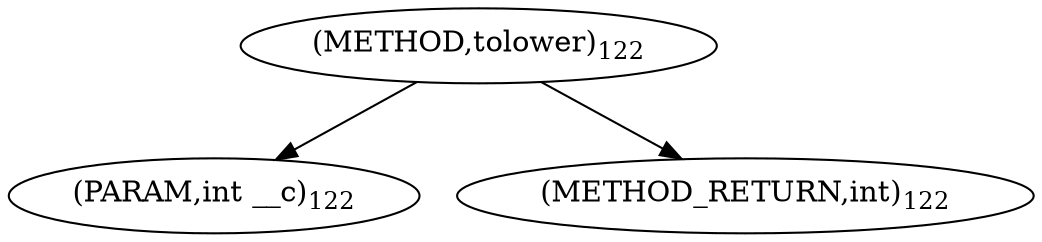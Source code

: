 digraph "tolower" {  
"2975" [label = <(METHOD,tolower)<SUB>122</SUB>> ]
"2976" [label = <(PARAM,int __c)<SUB>122</SUB>> ]
"2977" [label = <(METHOD_RETURN,int)<SUB>122</SUB>> ]
  "2975" -> "2976" 
  "2975" -> "2977" 
}
